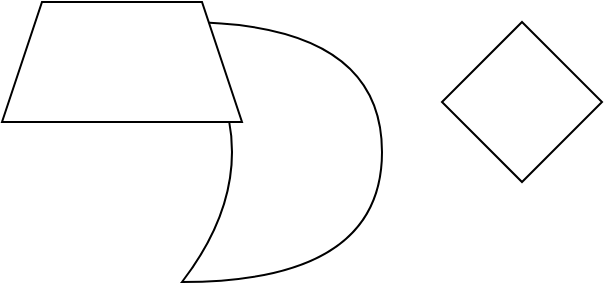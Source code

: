 <mxfile version="13.7.3" type="github">
  <diagram id="0lmVtctHNTcqwqLklPUr" name="Page-1">
    <mxGraphModel dx="1422" dy="762" grid="1" gridSize="10" guides="1" tooltips="1" connect="1" arrows="1" fold="1" page="1" pageScale="1" pageWidth="827" pageHeight="1169" math="0" shadow="0">
      <root>
        <mxCell id="0" />
        <mxCell id="1" parent="0" />
        <mxCell id="jZgiCMUGEt8T8jZRItKq-1" value="" style="shape=xor;whiteSpace=wrap;html=1;" vertex="1" parent="1">
          <mxGeometry x="340" y="400" width="100" height="130" as="geometry" />
        </mxCell>
        <mxCell id="jZgiCMUGEt8T8jZRItKq-2" value="" style="rhombus;whiteSpace=wrap;html=1;" vertex="1" parent="1">
          <mxGeometry x="470" y="400" width="80" height="80" as="geometry" />
        </mxCell>
        <mxCell id="jZgiCMUGEt8T8jZRItKq-3" value="" style="shape=trapezoid;perimeter=trapezoidPerimeter;whiteSpace=wrap;html=1;fixedSize=1;" vertex="1" parent="1">
          <mxGeometry x="250" y="390" width="120" height="60" as="geometry" />
        </mxCell>
      </root>
    </mxGraphModel>
  </diagram>
</mxfile>
